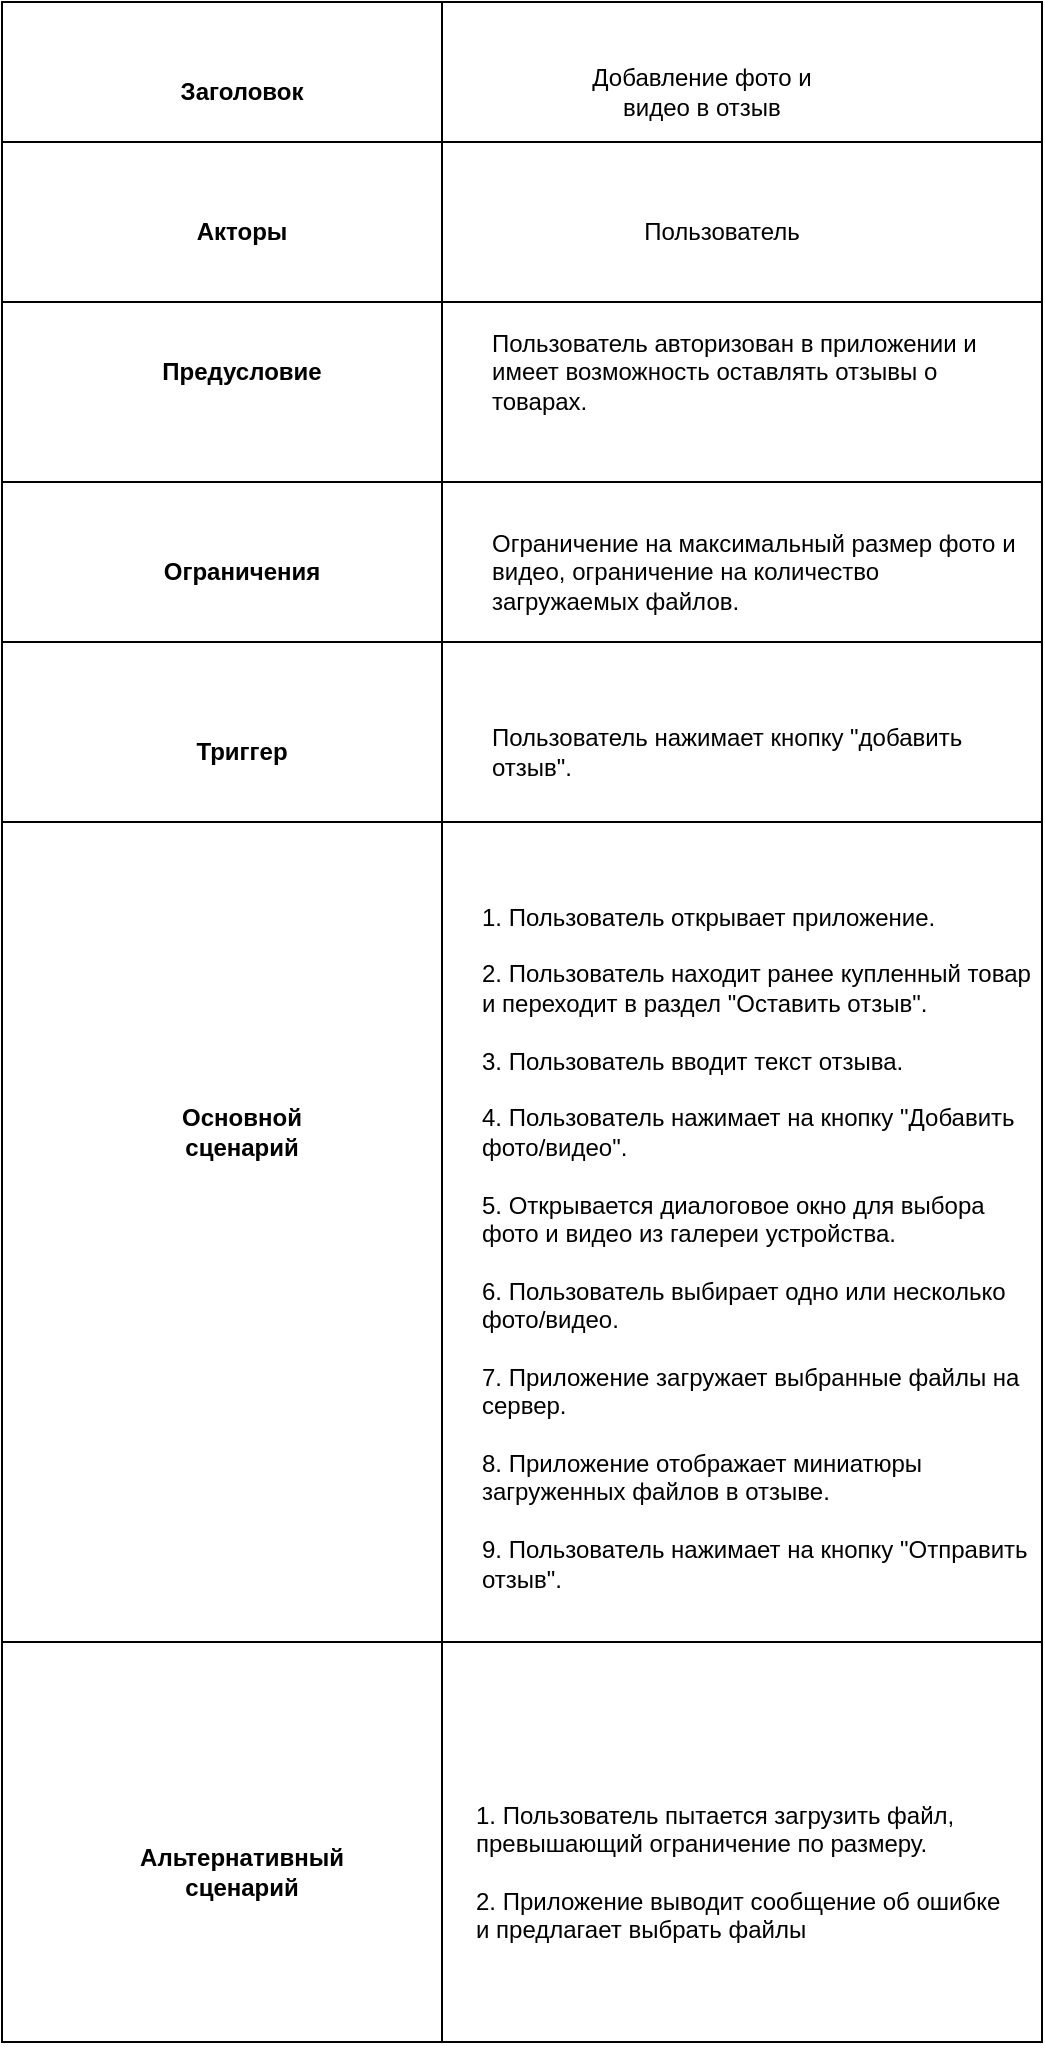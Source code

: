 <mxfile version="24.8.1">
  <diagram name="Страница — 1" id="9SsIets74TTxYJMYLhih">
    <mxGraphModel dx="1687" dy="878" grid="1" gridSize="10" guides="1" tooltips="1" connect="1" arrows="1" fold="1" page="1" pageScale="1" pageWidth="2339" pageHeight="3300" math="0" shadow="0">
      <root>
        <mxCell id="0" />
        <mxCell id="1" parent="0" />
        <mxCell id="lgjhHmhEUfBVVSUQdlQv-1" value="" style="rounded=0;whiteSpace=wrap;html=1;movable=1;resizable=1;rotatable=1;deletable=1;editable=1;locked=0;connectable=1;" vertex="1" parent="1">
          <mxGeometry x="100" y="60" width="520" height="1020" as="geometry" />
        </mxCell>
        <mxCell id="lgjhHmhEUfBVVSUQdlQv-3" value="Заголовок" style="text;html=1;align=center;verticalAlign=middle;whiteSpace=wrap;rounded=0;strokeWidth=1;fontStyle=1" vertex="1" parent="1">
          <mxGeometry x="190" y="90" width="60" height="30" as="geometry" />
        </mxCell>
        <mxCell id="lgjhHmhEUfBVVSUQdlQv-5" value="Добавление фото и видео в отзыв" style="text;html=1;align=center;verticalAlign=middle;whiteSpace=wrap;rounded=0;" vertex="1" parent="1">
          <mxGeometry x="380" y="90" width="140" height="30" as="geometry" />
        </mxCell>
        <mxCell id="lgjhHmhEUfBVVSUQdlQv-7" value="&lt;b&gt;Акторы&lt;/b&gt;" style="text;html=1;align=center;verticalAlign=middle;whiteSpace=wrap;rounded=0;" vertex="1" parent="1">
          <mxGeometry x="190" y="160" width="60" height="30" as="geometry" />
        </mxCell>
        <mxCell id="lgjhHmhEUfBVVSUQdlQv-8" value="Пользователь" style="text;html=1;align=center;verticalAlign=middle;whiteSpace=wrap;rounded=0;" vertex="1" parent="1">
          <mxGeometry x="430" y="160" width="60" height="30" as="geometry" />
        </mxCell>
        <mxCell id="lgjhHmhEUfBVVSUQdlQv-9" value="&lt;b&gt;Предусловие&lt;/b&gt;" style="text;html=1;align=center;verticalAlign=middle;whiteSpace=wrap;rounded=0;" vertex="1" parent="1">
          <mxGeometry x="170" y="230" width="100" height="30" as="geometry" />
        </mxCell>
        <mxCell id="lgjhHmhEUfBVVSUQdlQv-12" value="Пользователь авторизован в приложении и имеет возможность оставлять отзывы о товарах." style="text;html=1;align=left;verticalAlign=middle;whiteSpace=wrap;rounded=0;" vertex="1" parent="1">
          <mxGeometry x="342.5" y="230" width="270" height="30" as="geometry" />
        </mxCell>
        <mxCell id="lgjhHmhEUfBVVSUQdlQv-13" value="&lt;b&gt;Ограничения&lt;/b&gt;" style="text;html=1;align=center;verticalAlign=middle;whiteSpace=wrap;rounded=0;" vertex="1" parent="1">
          <mxGeometry x="190" y="330" width="60" height="30" as="geometry" />
        </mxCell>
        <mxCell id="lgjhHmhEUfBVVSUQdlQv-15" value="Ограничение на максимальный размер фото и видео, ограничение на количество загружаемых файлов." style="text;html=1;align=left;verticalAlign=middle;whiteSpace=wrap;rounded=0;" vertex="1" parent="1">
          <mxGeometry x="342.5" y="330" width="265" height="30" as="geometry" />
        </mxCell>
        <mxCell id="lgjhHmhEUfBVVSUQdlQv-16" value="&lt;b&gt;Триггер&lt;/b&gt;" style="text;html=1;align=center;verticalAlign=middle;whiteSpace=wrap;rounded=0;" vertex="1" parent="1">
          <mxGeometry x="190" y="420" width="60" height="30" as="geometry" />
        </mxCell>
        <mxCell id="lgjhHmhEUfBVVSUQdlQv-17" value="Пользователь нажимает кнопку &quot;добавить отзыв&quot;." style="text;html=1;align=left;verticalAlign=middle;whiteSpace=wrap;rounded=0;fontStyle=0" vertex="1" parent="1">
          <mxGeometry x="342.5" y="420" width="265" height="30" as="geometry" />
        </mxCell>
        <mxCell id="lgjhHmhEUfBVVSUQdlQv-18" value="&lt;b&gt;Основной сценарий&lt;/b&gt;" style="text;html=1;align=center;verticalAlign=middle;whiteSpace=wrap;rounded=0;" vertex="1" parent="1">
          <mxGeometry x="190" y="610" width="60" height="30" as="geometry" />
        </mxCell>
        <mxCell id="lgjhHmhEUfBVVSUQdlQv-20" value="&lt;div&gt;1. Пользователь открывает приложение.&lt;/div&gt;&lt;div&gt;&lt;br&gt;&lt;/div&gt;&lt;div&gt;2. Пользователь находит ранее купленный товар и переходит в раздел &quot;Оставить отзыв&quot;.&lt;/div&gt;&lt;div&gt;&lt;br&gt;&lt;/div&gt;&lt;div&gt;3. Пользователь вводит текст отзыва.&lt;/div&gt;&lt;div&gt;&lt;br&gt;&lt;/div&gt;&lt;div&gt;4. Пользователь нажимает на кнопку &quot;Добавить фото/видео&quot;.&lt;/div&gt;&lt;div&gt;&lt;br&gt;&lt;/div&gt;&lt;div&gt;5. Открывается диалоговое окно для выбора фото и видео из галереи устройства.&lt;/div&gt;&lt;div&gt;&lt;br&gt;&lt;/div&gt;&lt;div&gt;6. Пользователь выбирает одно или несколько фото/видео.&lt;/div&gt;&lt;div&gt;&lt;br&gt;&lt;/div&gt;&lt;div&gt;7. Приложение загружает выбранные файлы на сервер.&lt;/div&gt;&lt;div&gt;&lt;br&gt;&lt;/div&gt;&lt;div&gt;8. Приложение отображает миниатюры загруженных файлов в отзыве.&lt;/div&gt;&lt;div&gt;&lt;br&gt;&lt;/div&gt;&lt;div&gt;9. Пользователь нажимает на кнопку &quot;Отправить отзыв&quot;.&lt;/div&gt;&lt;div&gt;&lt;br&gt;&lt;/div&gt;" style="text;html=1;align=left;verticalAlign=middle;whiteSpace=wrap;rounded=0;movable=1;resizable=1;rotatable=1;deletable=1;editable=1;locked=0;connectable=1;" vertex="1" parent="1">
          <mxGeometry x="337.5" y="460" width="280" height="460" as="geometry" />
        </mxCell>
        <mxCell id="lgjhHmhEUfBVVSUQdlQv-22" value="&lt;b&gt;Альтернативный сценарий&lt;/b&gt;" style="text;html=1;align=center;verticalAlign=middle;whiteSpace=wrap;rounded=0;" vertex="1" parent="1">
          <mxGeometry x="190" y="980" width="60" height="30" as="geometry" />
        </mxCell>
        <mxCell id="lgjhHmhEUfBVVSUQdlQv-32" value="&lt;div&gt;1. Пользователь пытается загрузить файл, превышающий ограничение по размеру.&lt;/div&gt;&lt;div&gt;&lt;br&gt;&lt;/div&gt;&lt;div&gt;2. Приложение выводит сообщение об ошибке и предлагает выбрать файлы&lt;/div&gt;" style="text;html=1;align=left;verticalAlign=middle;whiteSpace=wrap;rounded=0;" vertex="1" parent="1">
          <mxGeometry x="335" y="945" width="270" height="100" as="geometry" />
        </mxCell>
        <mxCell id="lgjhHmhEUfBVVSUQdlQv-33" value="" style="rounded=0;whiteSpace=wrap;html=1;fillColor=none;" vertex="1" parent="1">
          <mxGeometry x="100" y="130" width="520" height="80" as="geometry" />
        </mxCell>
        <mxCell id="lgjhHmhEUfBVVSUQdlQv-34" value="" style="rounded=0;whiteSpace=wrap;html=1;fillColor=none;" vertex="1" parent="1">
          <mxGeometry x="100" y="210" width="520" height="90" as="geometry" />
        </mxCell>
        <mxCell id="lgjhHmhEUfBVVSUQdlQv-35" value="" style="rounded=0;whiteSpace=wrap;html=1;fillColor=none;" vertex="1" parent="1">
          <mxGeometry x="100" y="300" width="520" height="80" as="geometry" />
        </mxCell>
        <mxCell id="lgjhHmhEUfBVVSUQdlQv-36" value="" style="rounded=0;whiteSpace=wrap;html=1;fillColor=none;" vertex="1" parent="1">
          <mxGeometry x="100" y="380" width="520" height="90" as="geometry" />
        </mxCell>
        <mxCell id="lgjhHmhEUfBVVSUQdlQv-37" value="" style="rounded=0;whiteSpace=wrap;html=1;fillColor=none;movable=0;resizable=0;rotatable=0;deletable=0;editable=0;locked=1;connectable=0;" vertex="1" parent="1">
          <mxGeometry x="100" y="470" width="520" height="410" as="geometry" />
        </mxCell>
        <mxCell id="lgjhHmhEUfBVVSUQdlQv-39" style="edgeStyle=none;rounded=0;orthogonalLoop=1;jettySize=auto;html=1;exitX=0.5;exitY=1;exitDx=0;exitDy=0;" edge="1" parent="1" source="lgjhHmhEUfBVVSUQdlQv-1" target="lgjhHmhEUfBVVSUQdlQv-1">
          <mxGeometry relative="1" as="geometry" />
        </mxCell>
        <mxCell id="lgjhHmhEUfBVVSUQdlQv-41" value="" style="rounded=0;whiteSpace=wrap;html=1;fillColor=none;rotation=-90;" vertex="1" parent="1">
          <mxGeometry x="-300" y="460" width="1020" height="220" as="geometry" />
        </mxCell>
      </root>
    </mxGraphModel>
  </diagram>
</mxfile>
